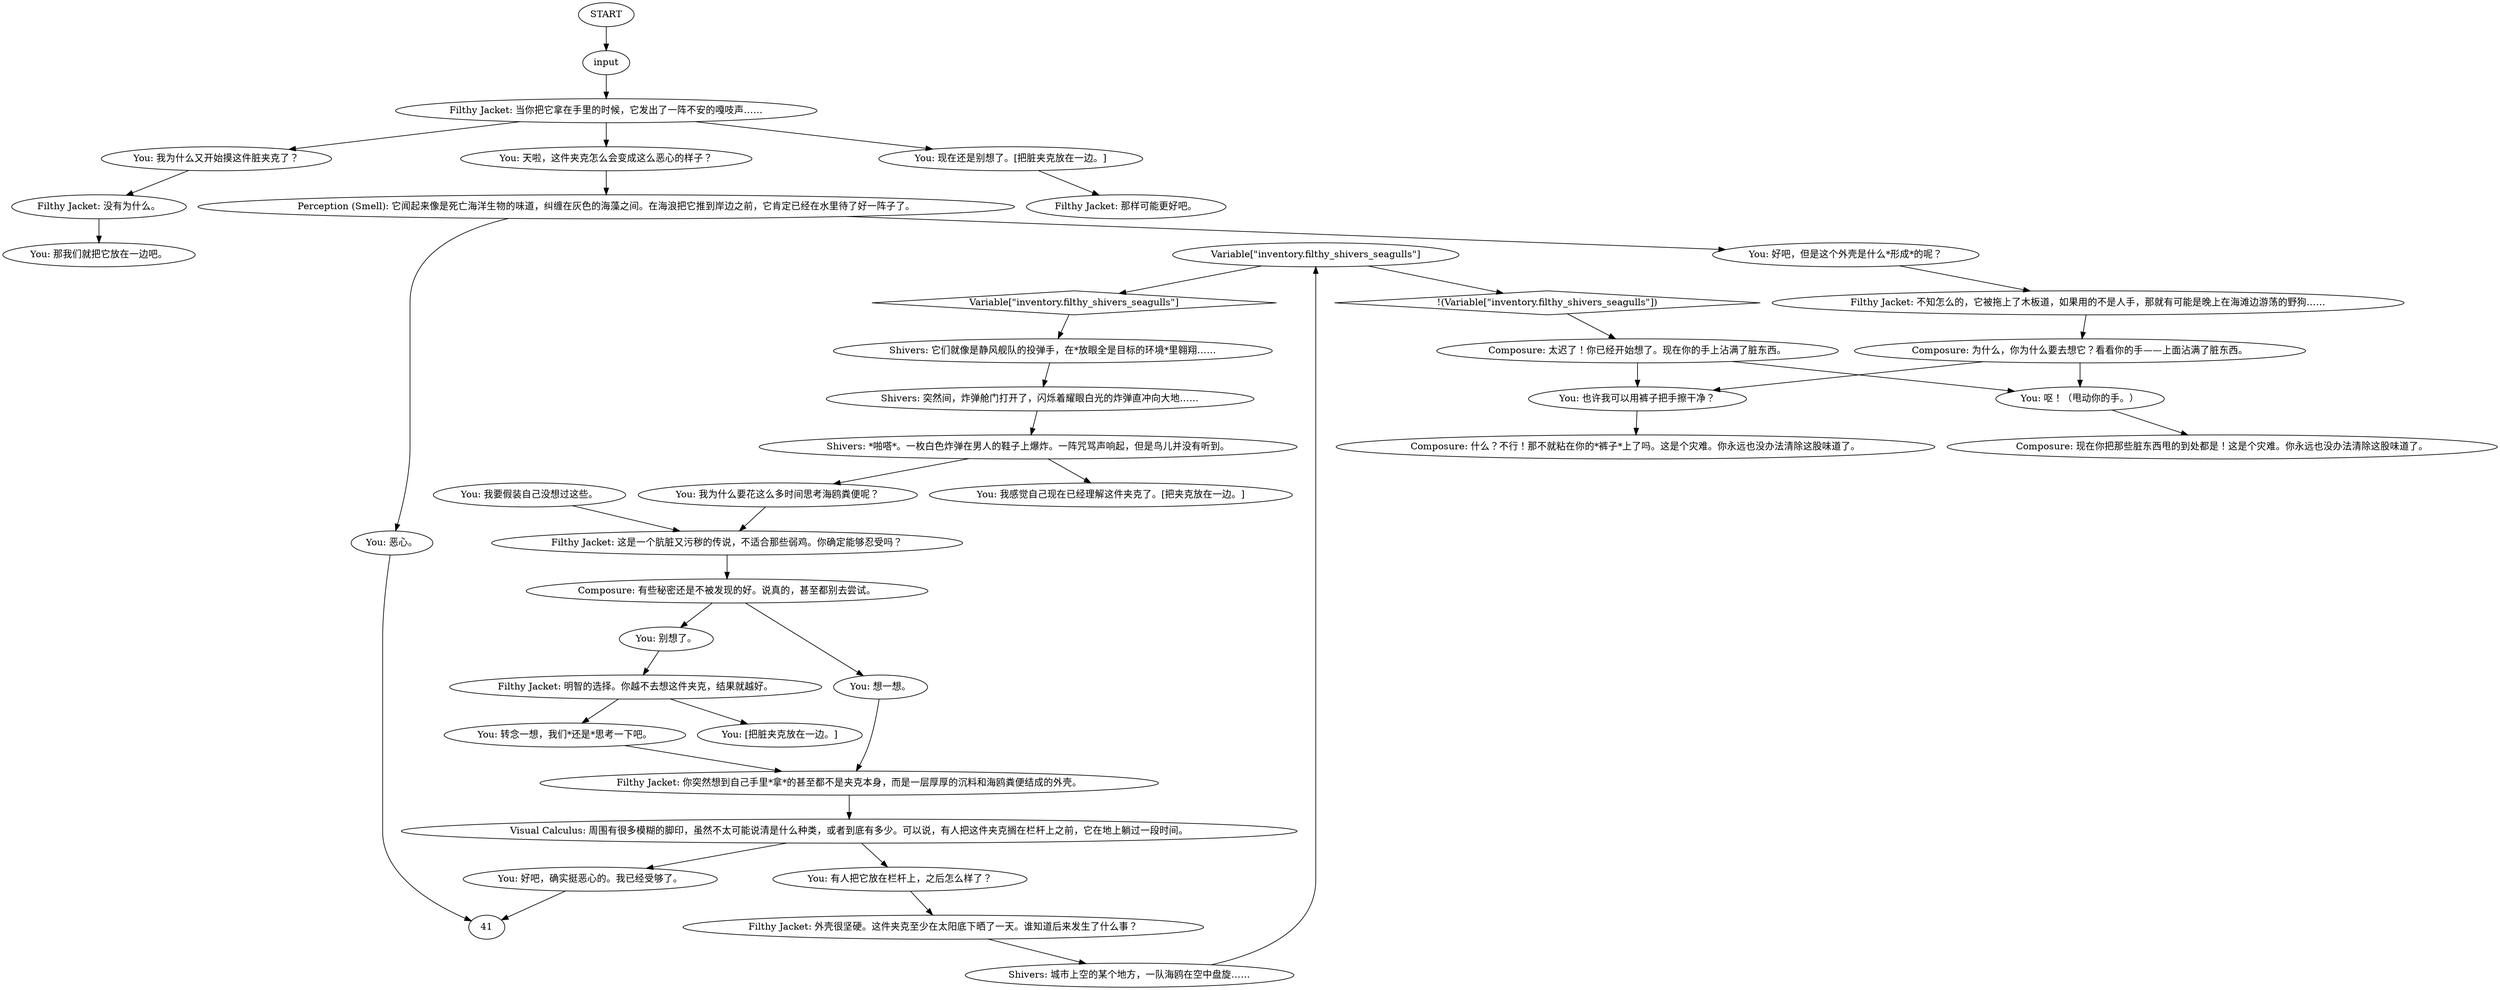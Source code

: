 # INVENTORY / FILTHY JACKET
# an inventory interaction so you can't sell the filthy garbage because clothing items cannot be sold, oiii.
# ==================================================
digraph G {
	  0 [label="START"];
	  1 [label="input"];
	  2 [label="You: 我为什么又开始摸这件脏夹克了？"];
	  3 [label="Filthy Jacket: 当你把它拿在手里的时候，它发出了一阵不安的嘎吱声……"];
	  4 [label="You: 转念一想，我们*还是*思考一下吧。"];
	  5 [label="You: 有人把它放在栏杆上，之后怎么样了？"];
	  6 [label="Shivers: *啪嗒*。一枚白色炸弹在男人的鞋子上爆炸。一阵咒骂声响起，但是鸟儿并没有听到。"];
	  7 [label="Variable[\"inventory.filthy_shivers_seagulls\"]"];
	  8 [label="Variable[\"inventory.filthy_shivers_seagulls\"]", shape=diamond];
	  9 [label="!(Variable[\"inventory.filthy_shivers_seagulls\"])", shape=diamond];
	  10 [label="Filthy Jacket: 那样可能更好吧。"];
	  11 [label="Composure: 什么？不行！那不就粘在你的*裤子*上了吗。这是个灾难。你永远也没办法清除这股味道了。"];
	  12 [label="Filthy Jacket: 明智的选择。你越不去想这件夹克，结果就越好。"];
	  13 [label="Filthy Jacket: 你突然想到自己手里*拿*的甚至都不是夹克本身，而是一层厚厚的沉料和海鸥粪便结成的外壳。"];
	  14 [label="You: 我感觉自己现在已经理解这件夹克了。[把夹克放在一边。]"];
	  15 [label="You: 我为什么要花这么多时间思考海鸥粪便呢？"];
	  16 [label="Filthy Jacket: 没有为什么。"];
	  17 [label="Filthy Jacket: 不知怎么的，它被拖上了木板道，如果用的不是人手，那就有可能是晚上在海滩边游荡的野狗……"];
	  18 [label="Composure: 有些秘密还是不被发现的好。说真的，甚至都别去尝试。"];
	  19 [label="You: 别想了。"];
	  20 [label="You: 也许我可以用裤子把手擦干净？"];
	  21 [label="You: 好吧，但是这个外壳是什么*形成*的呢？"];
	  22 [label="Composure: 现在你把那些脏东西甩的到处都是！这是个灾难。你永远也没办法清除这股味道了。"];
	  23 [label="You: 天啦，这件夹克怎么会变成这么恶心的样子？"];
	  24 [label="You: 想一想。"];
	  25 [label="Shivers: 它们就像是静风舰队的投弹手，在*放眼全是目标的环境*里翱翔……"];
	  26 [label="You: 恶心。"];
	  27 [label="You: 呕！（甩动你的手。）"];
	  28 [label="Filthy Jacket: 外壳很坚硬。这件夹克至少在太阳底下晒了一天。谁知道后来发生了什么事？"];
	  29 [label="Shivers: 突然间，炸弹舱门打开了，闪烁着耀眼白光的炸弹直冲向大地……"];
	  30 [label="Shivers: 城市上空的某个地方，一队海鸥在空中盘旋……"];
	  31 [label="You: [把脏夹克放在一边。]"];
	  32 [label="You: 现在还是别想了。[把脏夹克放在一边。]"];
	  33 [label="You: 那我们就把它放在一边吧。"];
	  34 [label="You: 好吧，确实挺恶心的。我已经受够了。"];
	  35 [label="You: 我要假装自己没想过这些。"];
	  36 [label="Composure: 太迟了！你已经开始想了。现在你的手上沾满了脏东西。"];
	  37 [label="Filthy Jacket: 这是一个肮脏又污秽的传说，不适合那些弱鸡。你确定能够忍受吗？"];
	  38 [label="Perception (Smell): 它闻起来像是死亡海洋生物的味道，纠缠在灰色的海藻之间。在海浪把它推到岸边之前，它肯定已经在水里待了好一阵子了。"];
	  39 [label="Visual Calculus: 周围有很多模糊的脚印，虽然不太可能说清是什么种类，或者到底有多少。可以说，有人把这件夹克搁在栏杆上之前，它在地上躺过一段时间。"];
	  40 [label="Composure: 为什么，你为什么要去想它？看看你的手——上面沾满了脏东西。"];
	  0 -> 1
	  1 -> 3
	  2 -> 16
	  3 -> 32
	  3 -> 2
	  3 -> 23
	  4 -> 13
	  5 -> 28
	  6 -> 14
	  6 -> 15
	  7 -> 8
	  7 -> 9
	  8 -> 25
	  9 -> 36
	  12 -> 4
	  12 -> 31
	  13 -> 39
	  15 -> 37
	  16 -> 33
	  17 -> 40
	  18 -> 24
	  18 -> 19
	  19 -> 12
	  20 -> 11
	  21 -> 17
	  23 -> 38
	  24 -> 13
	  25 -> 29
	  26 -> 41
	  27 -> 22
	  28 -> 30
	  29 -> 6
	  30 -> 7
	  32 -> 10
	  34 -> 41
	  35 -> 37
	  36 -> 27
	  36 -> 20
	  37 -> 18
	  38 -> 26
	  38 -> 21
	  39 -> 34
	  39 -> 5
	  40 -> 27
	  40 -> 20
}

